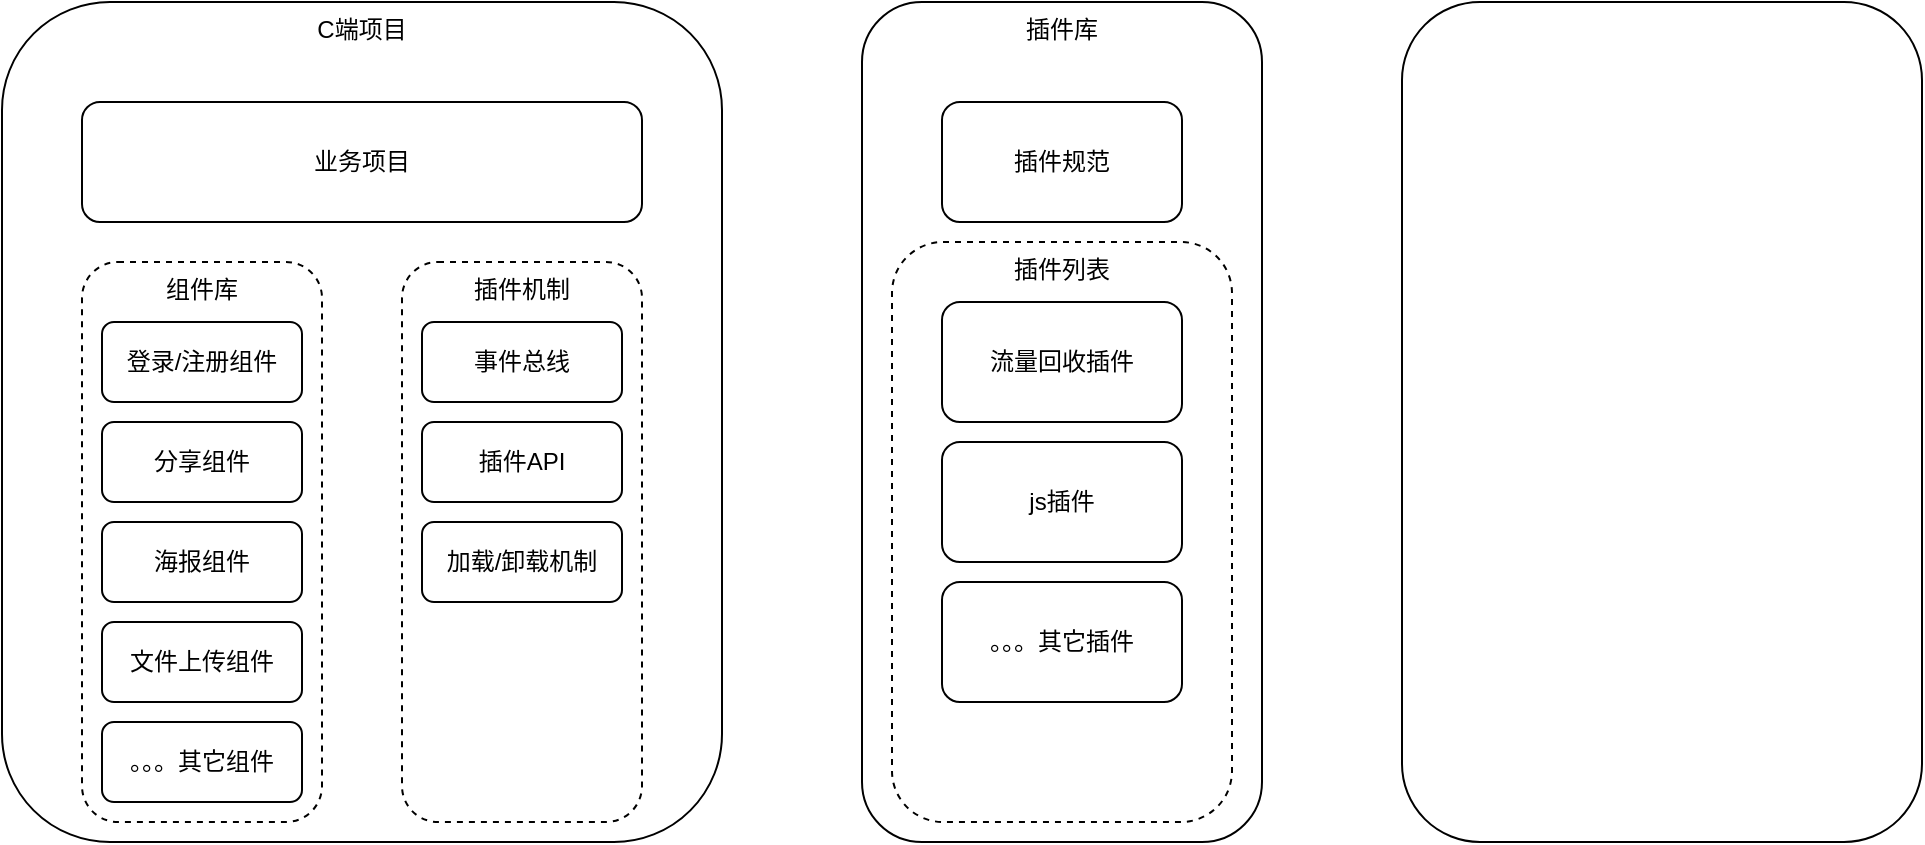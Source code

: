 <mxfile version="14.2.9" type="github">
  <diagram id="OEEgM5_fH-xbBg2mpcmx" name="Page-1">
    <mxGraphModel dx="946" dy="646" grid="1" gridSize="10" guides="1" tooltips="1" connect="1" arrows="1" fold="1" page="1" pageScale="1" pageWidth="827" pageHeight="1169" math="0" shadow="0">
      <root>
        <mxCell id="0" />
        <mxCell id="1" parent="0" />
        <mxCell id="6Y6k767Hvke-sPqiCbXi-1" value="C端项目" style="rounded=1;whiteSpace=wrap;html=1;verticalAlign=top;" parent="1" vertex="1">
          <mxGeometry x="70" y="130" width="360" height="420" as="geometry" />
        </mxCell>
        <mxCell id="6Y6k767Hvke-sPqiCbXi-3" value="业务项目" style="rounded=1;whiteSpace=wrap;html=1;" parent="1" vertex="1">
          <mxGeometry x="110" y="180" width="280" height="60" as="geometry" />
        </mxCell>
        <mxCell id="6Y6k767Hvke-sPqiCbXi-4" value="组件库" style="rounded=1;whiteSpace=wrap;html=1;dashed=1;verticalAlign=top;" parent="1" vertex="1">
          <mxGeometry x="110" y="260" width="120" height="280" as="geometry" />
        </mxCell>
        <mxCell id="6Y6k767Hvke-sPqiCbXi-11" value="登录/注册组件" style="rounded=1;whiteSpace=wrap;html=1;" parent="1" vertex="1">
          <mxGeometry x="120" y="290" width="100" height="40" as="geometry" />
        </mxCell>
        <mxCell id="6Y6k767Hvke-sPqiCbXi-12" value="分享组件" style="rounded=1;whiteSpace=wrap;html=1;" parent="1" vertex="1">
          <mxGeometry x="120" y="340" width="100" height="40" as="geometry" />
        </mxCell>
        <mxCell id="6Y6k767Hvke-sPqiCbXi-13" value="海报组件" style="rounded=1;whiteSpace=wrap;html=1;" parent="1" vertex="1">
          <mxGeometry x="120" y="390" width="100" height="40" as="geometry" />
        </mxCell>
        <mxCell id="6Y6k767Hvke-sPqiCbXi-14" value="文件上传组件" style="rounded=1;whiteSpace=wrap;html=1;" parent="1" vertex="1">
          <mxGeometry x="120" y="440" width="100" height="40" as="geometry" />
        </mxCell>
        <mxCell id="6Y6k767Hvke-sPqiCbXi-15" value="。。。其它组件" style="rounded=1;whiteSpace=wrap;html=1;" parent="1" vertex="1">
          <mxGeometry x="120" y="490" width="100" height="40" as="geometry" />
        </mxCell>
        <mxCell id="6Y6k767Hvke-sPqiCbXi-16" value="插件机制" style="rounded=1;whiteSpace=wrap;html=1;dashed=1;verticalAlign=top;" parent="1" vertex="1">
          <mxGeometry x="270" y="260" width="120" height="280" as="geometry" />
        </mxCell>
        <mxCell id="6Y6k767Hvke-sPqiCbXi-17" value="事件总线" style="rounded=1;whiteSpace=wrap;html=1;" parent="1" vertex="1">
          <mxGeometry x="280" y="290" width="100" height="40" as="geometry" />
        </mxCell>
        <mxCell id="6Y6k767Hvke-sPqiCbXi-18" value="插件API" style="rounded=1;whiteSpace=wrap;html=1;" parent="1" vertex="1">
          <mxGeometry x="280" y="340" width="100" height="40" as="geometry" />
        </mxCell>
        <mxCell id="6Y6k767Hvke-sPqiCbXi-19" value="加载/卸载机制" style="rounded=1;whiteSpace=wrap;html=1;" parent="1" vertex="1">
          <mxGeometry x="280" y="390" width="100" height="40" as="geometry" />
        </mxCell>
        <mxCell id="6Y6k767Hvke-sPqiCbXi-24" value="插件库" style="rounded=1;whiteSpace=wrap;html=1;verticalAlign=top;" parent="1" vertex="1">
          <mxGeometry x="500" y="130" width="200" height="420" as="geometry" />
        </mxCell>
        <mxCell id="d-i5TeEIlDbLvMZRRYNr-1" value="" style="rounded=1;whiteSpace=wrap;html=1;" vertex="1" parent="1">
          <mxGeometry x="770" y="130" width="260" height="420" as="geometry" />
        </mxCell>
        <mxCell id="d-i5TeEIlDbLvMZRRYNr-2" value="插件规范" style="rounded=1;whiteSpace=wrap;html=1;" vertex="1" parent="1">
          <mxGeometry x="540" y="180" width="120" height="60" as="geometry" />
        </mxCell>
        <mxCell id="d-i5TeEIlDbLvMZRRYNr-3" value="插件列表" style="rounded=1;whiteSpace=wrap;html=1;dashed=1;verticalAlign=top;" vertex="1" parent="1">
          <mxGeometry x="515" y="250" width="170" height="290" as="geometry" />
        </mxCell>
        <mxCell id="d-i5TeEIlDbLvMZRRYNr-4" value="流量回收插件" style="rounded=1;whiteSpace=wrap;html=1;" vertex="1" parent="1">
          <mxGeometry x="540" y="280" width="120" height="60" as="geometry" />
        </mxCell>
        <mxCell id="d-i5TeEIlDbLvMZRRYNr-5" value="js插件" style="rounded=1;whiteSpace=wrap;html=1;" vertex="1" parent="1">
          <mxGeometry x="540" y="350" width="120" height="60" as="geometry" />
        </mxCell>
        <mxCell id="d-i5TeEIlDbLvMZRRYNr-6" value="。。。其它插件" style="rounded=1;whiteSpace=wrap;html=1;" vertex="1" parent="1">
          <mxGeometry x="540" y="420" width="120" height="60" as="geometry" />
        </mxCell>
      </root>
    </mxGraphModel>
  </diagram>
</mxfile>
